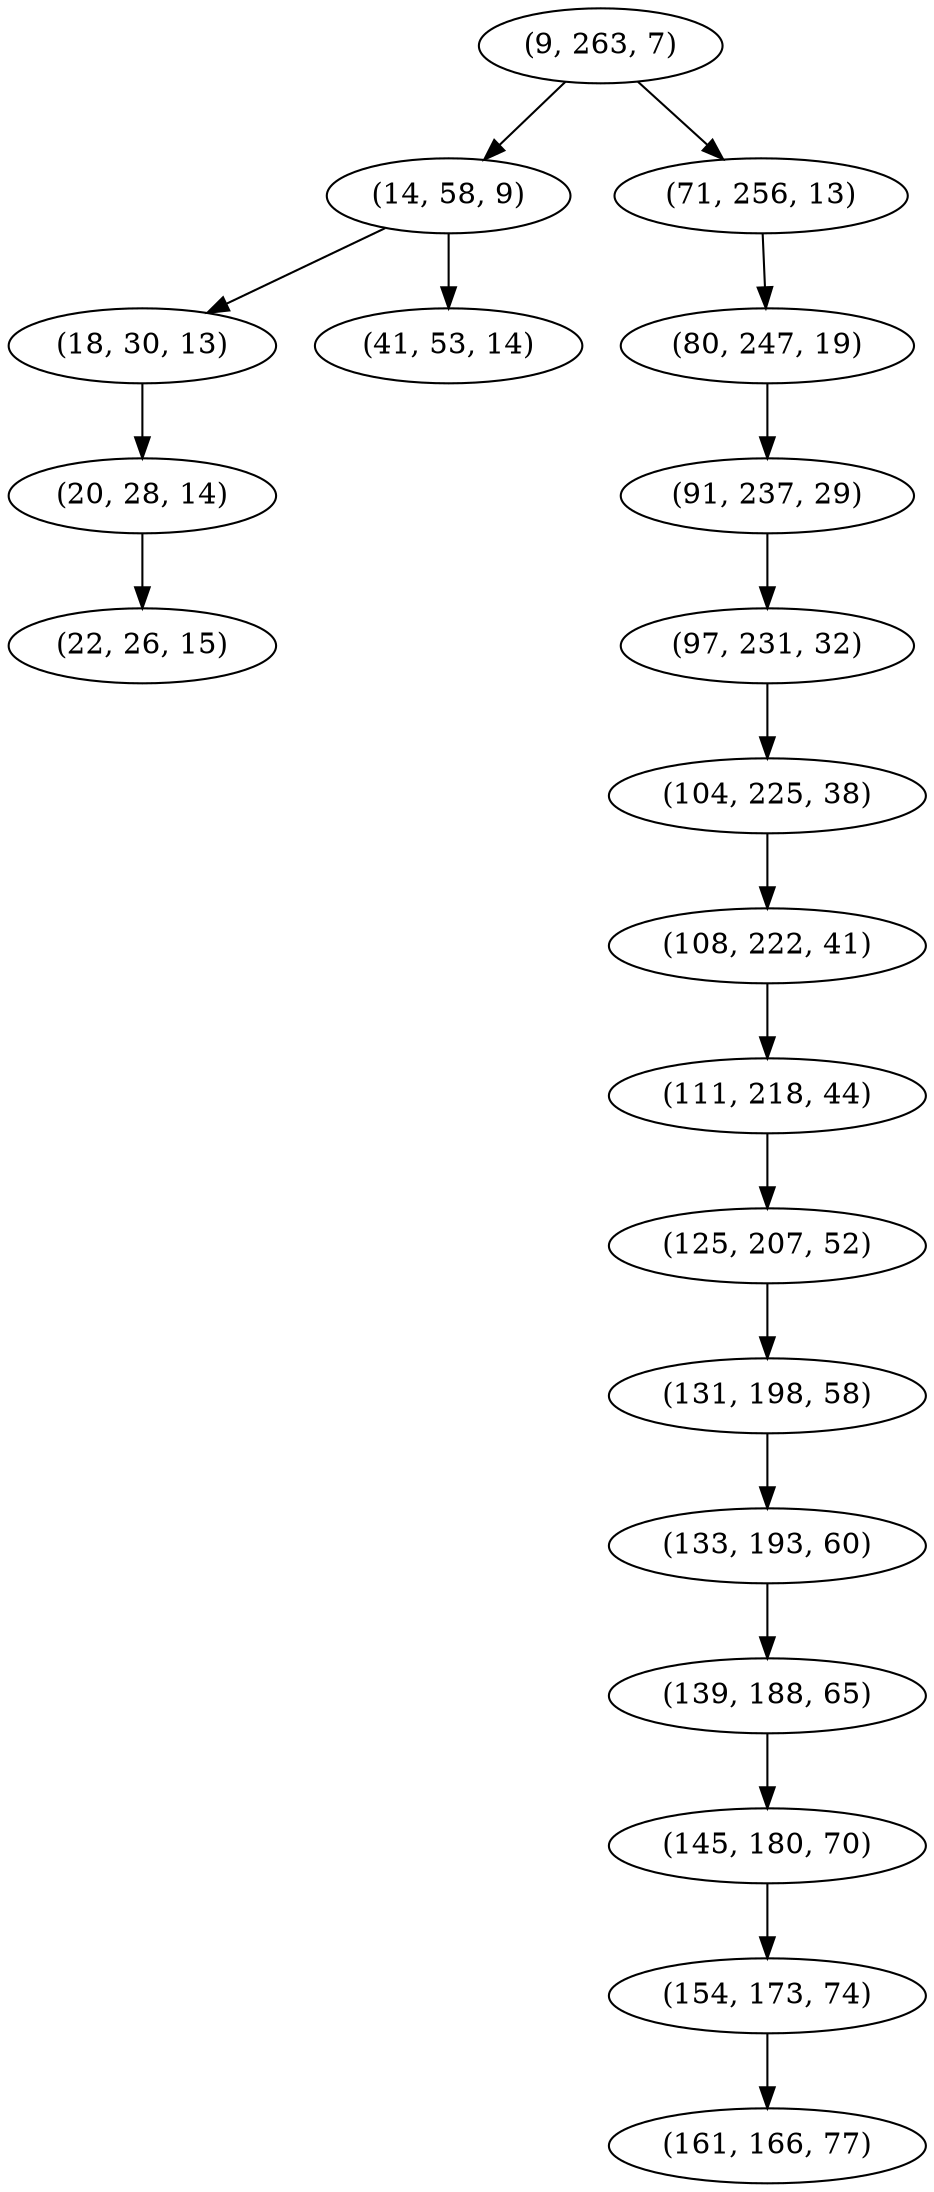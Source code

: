 digraph tree {
    "(9, 263, 7)";
    "(14, 58, 9)";
    "(18, 30, 13)";
    "(20, 28, 14)";
    "(22, 26, 15)";
    "(41, 53, 14)";
    "(71, 256, 13)";
    "(80, 247, 19)";
    "(91, 237, 29)";
    "(97, 231, 32)";
    "(104, 225, 38)";
    "(108, 222, 41)";
    "(111, 218, 44)";
    "(125, 207, 52)";
    "(131, 198, 58)";
    "(133, 193, 60)";
    "(139, 188, 65)";
    "(145, 180, 70)";
    "(154, 173, 74)";
    "(161, 166, 77)";
    "(9, 263, 7)" -> "(14, 58, 9)";
    "(9, 263, 7)" -> "(71, 256, 13)";
    "(14, 58, 9)" -> "(18, 30, 13)";
    "(14, 58, 9)" -> "(41, 53, 14)";
    "(18, 30, 13)" -> "(20, 28, 14)";
    "(20, 28, 14)" -> "(22, 26, 15)";
    "(71, 256, 13)" -> "(80, 247, 19)";
    "(80, 247, 19)" -> "(91, 237, 29)";
    "(91, 237, 29)" -> "(97, 231, 32)";
    "(97, 231, 32)" -> "(104, 225, 38)";
    "(104, 225, 38)" -> "(108, 222, 41)";
    "(108, 222, 41)" -> "(111, 218, 44)";
    "(111, 218, 44)" -> "(125, 207, 52)";
    "(125, 207, 52)" -> "(131, 198, 58)";
    "(131, 198, 58)" -> "(133, 193, 60)";
    "(133, 193, 60)" -> "(139, 188, 65)";
    "(139, 188, 65)" -> "(145, 180, 70)";
    "(145, 180, 70)" -> "(154, 173, 74)";
    "(154, 173, 74)" -> "(161, 166, 77)";
}
